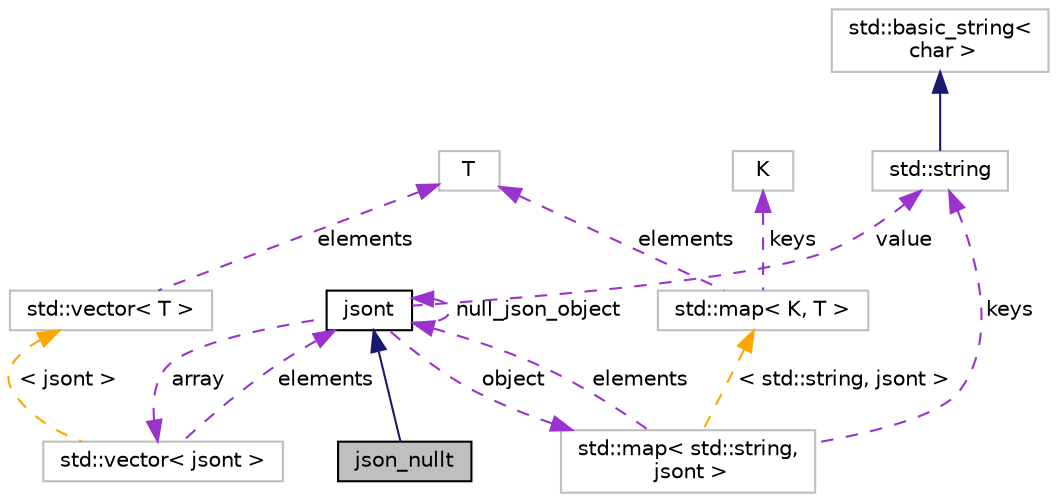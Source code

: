 digraph "json_nullt"
{
 // LATEX_PDF_SIZE
  bgcolor="transparent";
  edge [fontname="Helvetica",fontsize="10",labelfontname="Helvetica",labelfontsize="10"];
  node [fontname="Helvetica",fontsize="10",shape=record];
  Node1 [label="json_nullt",height=0.2,width=0.4,color="black", fillcolor="grey75", style="filled", fontcolor="black",tooltip=" "];
  Node2 -> Node1 [dir="back",color="midnightblue",fontsize="10",style="solid",fontname="Helvetica"];
  Node2 [label="jsont",height=0.2,width=0.4,color="black",URL="$classjsont.html",tooltip=" "];
  Node3 -> Node2 [dir="back",color="darkorchid3",fontsize="10",style="dashed",label=" object" ,fontname="Helvetica"];
  Node3 [label="std::map\< std::string,\l jsont \>",height=0.2,width=0.4,color="grey75",tooltip=" "];
  Node2 -> Node3 [dir="back",color="darkorchid3",fontsize="10",style="dashed",label=" elements" ,fontname="Helvetica"];
  Node4 -> Node3 [dir="back",color="darkorchid3",fontsize="10",style="dashed",label=" keys" ,fontname="Helvetica"];
  Node4 [label="std::string",height=0.2,width=0.4,color="grey75",tooltip="STL class."];
  Node5 -> Node4 [dir="back",color="midnightblue",fontsize="10",style="solid",fontname="Helvetica"];
  Node5 [label="std::basic_string\<\l char \>",height=0.2,width=0.4,color="grey75",tooltip="STL class."];
  Node6 -> Node3 [dir="back",color="orange",fontsize="10",style="dashed",label=" \< std::string, jsont \>" ,fontname="Helvetica"];
  Node6 [label="std::map\< K, T \>",height=0.2,width=0.4,color="grey75",tooltip="STL class."];
  Node7 -> Node6 [dir="back",color="darkorchid3",fontsize="10",style="dashed",label=" keys" ,fontname="Helvetica"];
  Node7 [label="K",height=0.2,width=0.4,color="grey75",tooltip=" "];
  Node8 -> Node6 [dir="back",color="darkorchid3",fontsize="10",style="dashed",label=" elements" ,fontname="Helvetica"];
  Node8 [label="T",height=0.2,width=0.4,color="grey75",tooltip=" "];
  Node2 -> Node2 [dir="back",color="darkorchid3",fontsize="10",style="dashed",label=" null_json_object" ,fontname="Helvetica"];
  Node9 -> Node2 [dir="back",color="darkorchid3",fontsize="10",style="dashed",label=" array" ,fontname="Helvetica"];
  Node9 [label="std::vector\< jsont \>",height=0.2,width=0.4,color="grey75",tooltip=" "];
  Node2 -> Node9 [dir="back",color="darkorchid3",fontsize="10",style="dashed",label=" elements" ,fontname="Helvetica"];
  Node10 -> Node9 [dir="back",color="orange",fontsize="10",style="dashed",label=" \< jsont \>" ,fontname="Helvetica"];
  Node10 [label="std::vector\< T \>",height=0.2,width=0.4,color="grey75",tooltip="STL class."];
  Node8 -> Node10 [dir="back",color="darkorchid3",fontsize="10",style="dashed",label=" elements" ,fontname="Helvetica"];
  Node4 -> Node2 [dir="back",color="darkorchid3",fontsize="10",style="dashed",label=" value" ,fontname="Helvetica"];
}
